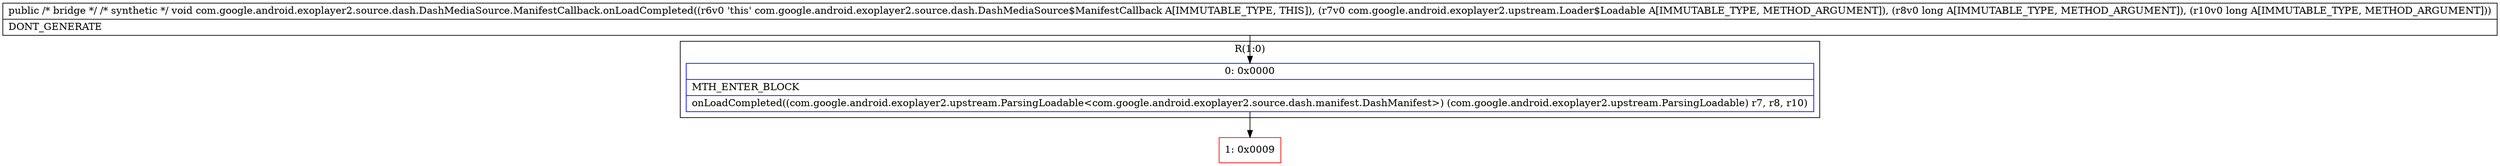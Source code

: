 digraph "CFG forcom.google.android.exoplayer2.source.dash.DashMediaSource.ManifestCallback.onLoadCompleted(Lcom\/google\/android\/exoplayer2\/upstream\/Loader$Loadable;JJ)V" {
subgraph cluster_Region_312823730 {
label = "R(1:0)";
node [shape=record,color=blue];
Node_0 [shape=record,label="{0\:\ 0x0000|MTH_ENTER_BLOCK\l|onLoadCompleted((com.google.android.exoplayer2.upstream.ParsingLoadable\<com.google.android.exoplayer2.source.dash.manifest.DashManifest\>) (com.google.android.exoplayer2.upstream.ParsingLoadable) r7, r8, r10)\l}"];
}
Node_1 [shape=record,color=red,label="{1\:\ 0x0009}"];
MethodNode[shape=record,label="{public \/* bridge *\/ \/* synthetic *\/ void com.google.android.exoplayer2.source.dash.DashMediaSource.ManifestCallback.onLoadCompleted((r6v0 'this' com.google.android.exoplayer2.source.dash.DashMediaSource$ManifestCallback A[IMMUTABLE_TYPE, THIS]), (r7v0 com.google.android.exoplayer2.upstream.Loader$Loadable A[IMMUTABLE_TYPE, METHOD_ARGUMENT]), (r8v0 long A[IMMUTABLE_TYPE, METHOD_ARGUMENT]), (r10v0 long A[IMMUTABLE_TYPE, METHOD_ARGUMENT]))  | DONT_GENERATE\l}"];
MethodNode -> Node_0;
Node_0 -> Node_1;
}


